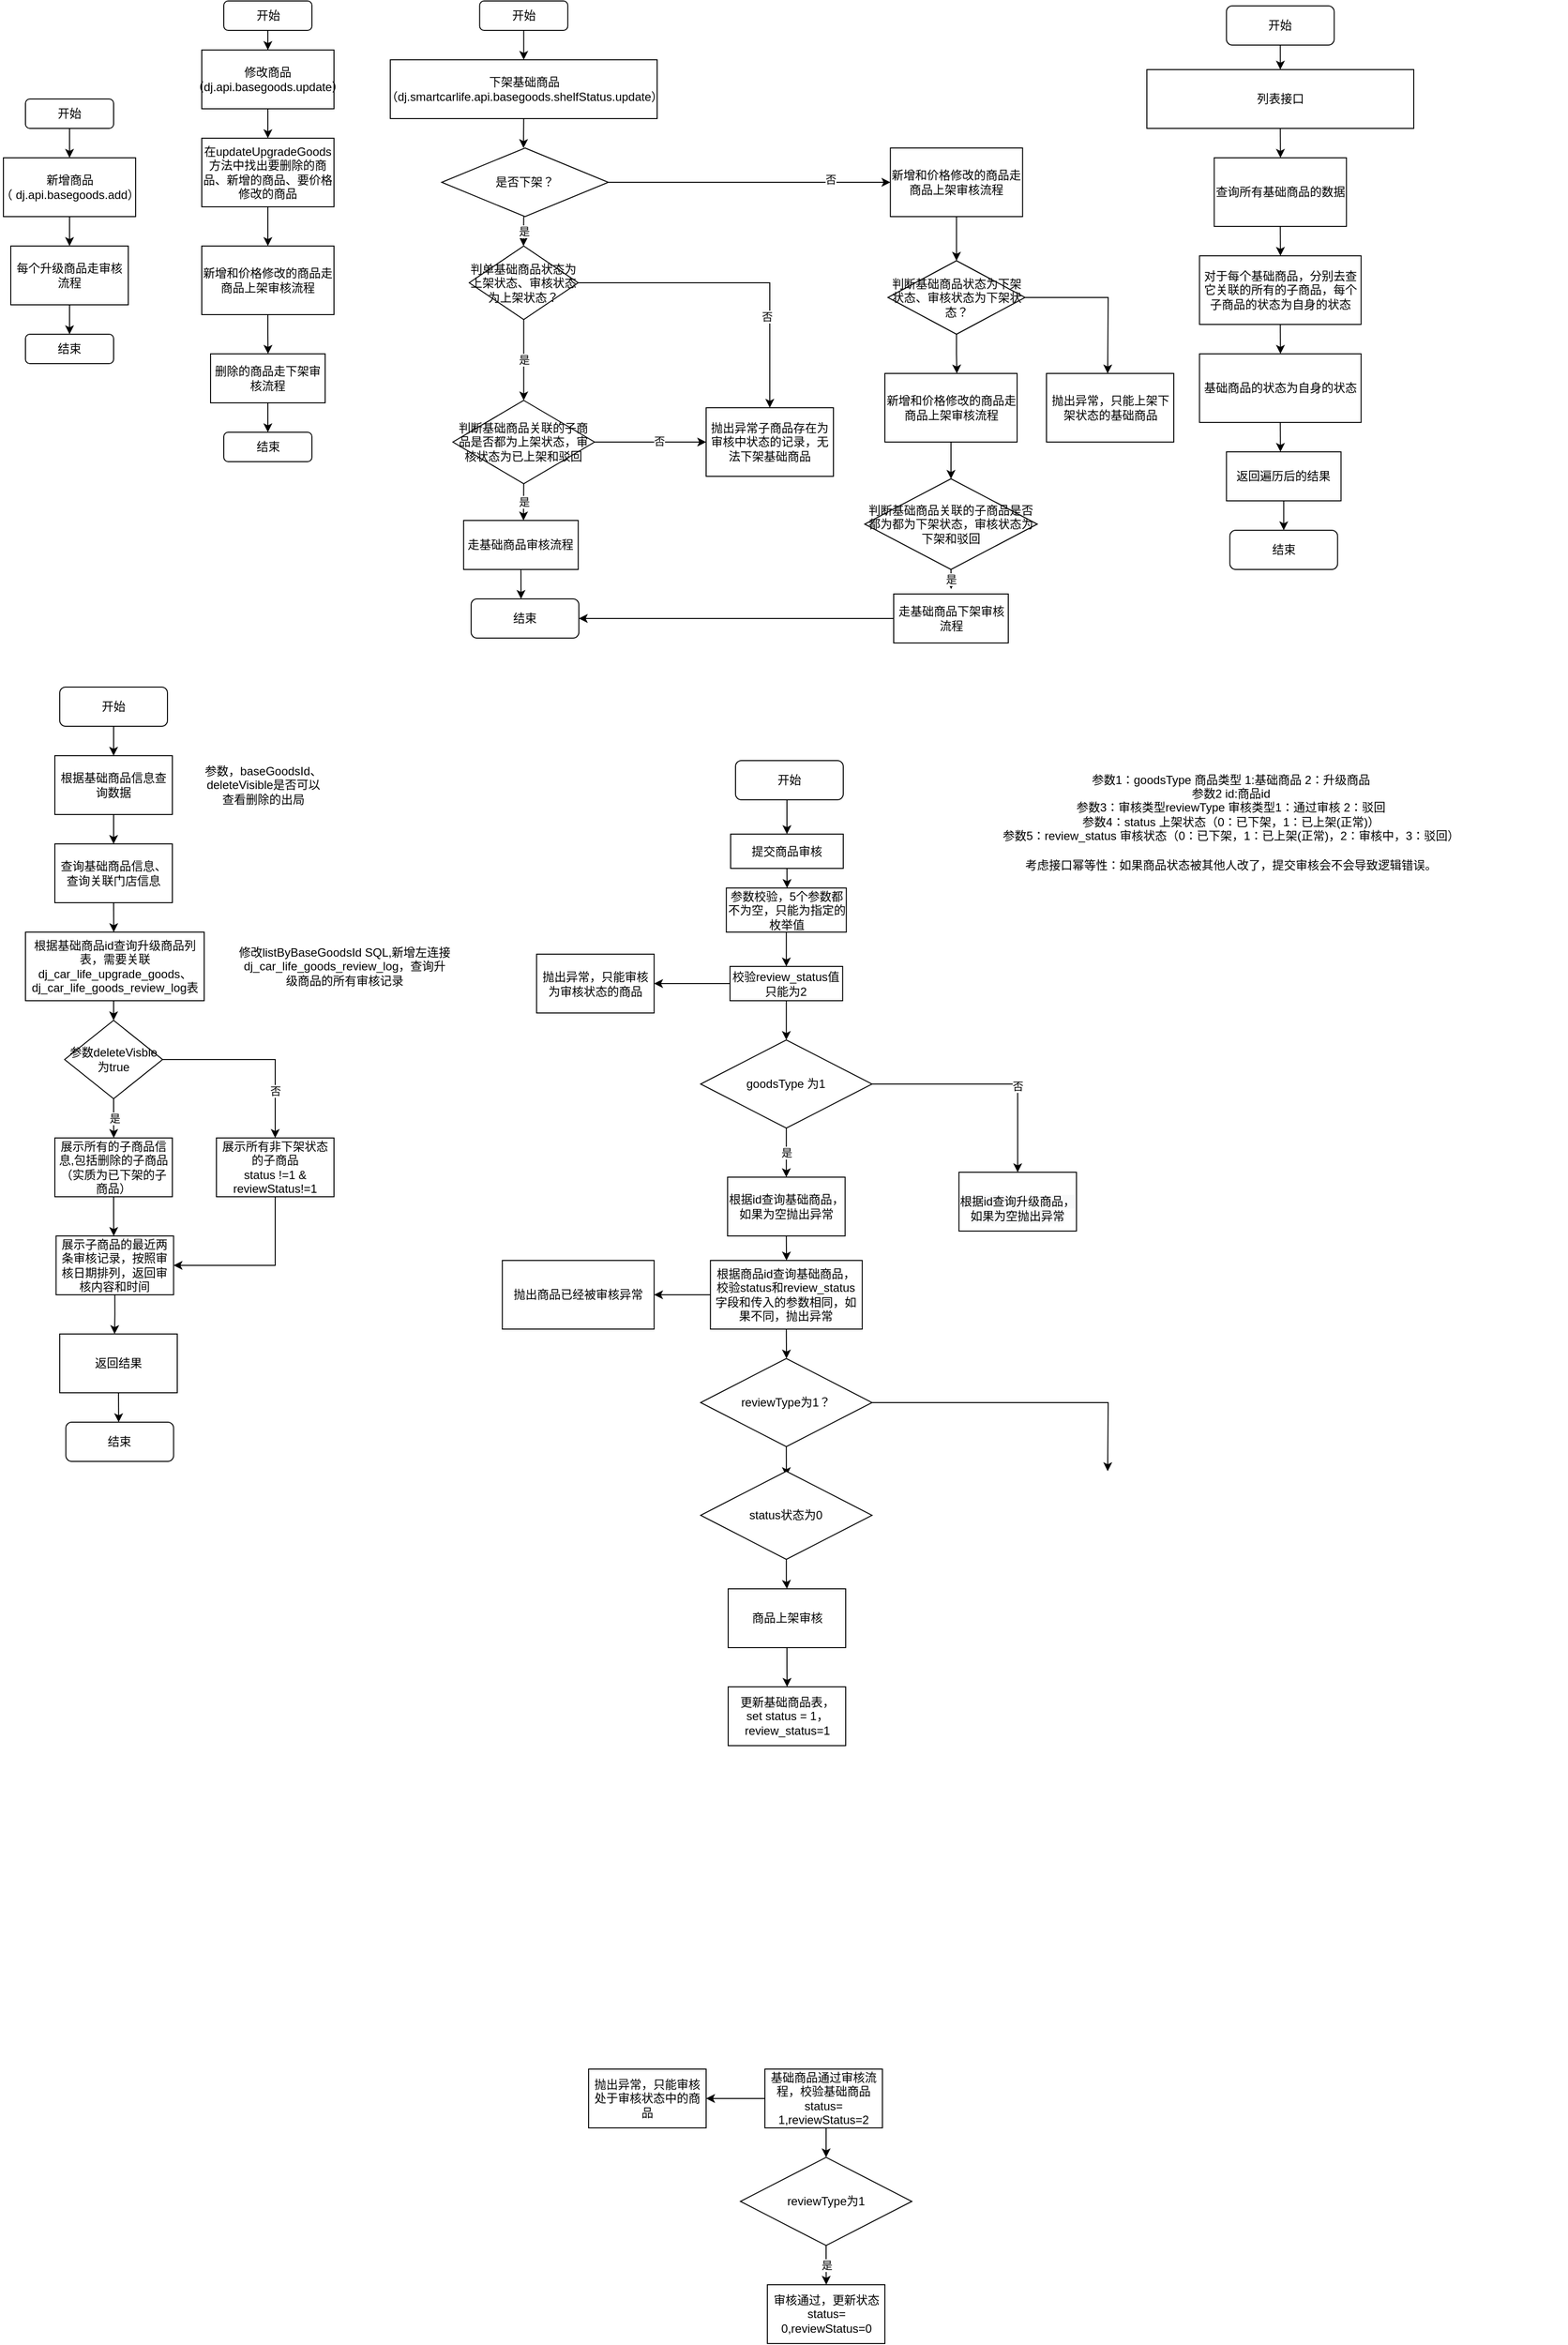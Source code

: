 <mxfile version="18.0.2" type="github">
  <diagram id="C5RBs43oDa-KdzZeNtuy" name="Page-1">
    <mxGraphModel dx="2319" dy="1885" grid="1" gridSize="10" guides="1" tooltips="1" connect="1" arrows="1" fold="1" page="1" pageScale="1" pageWidth="827" pageHeight="1169" math="0" shadow="0">
      <root>
        <mxCell id="WIyWlLk6GJQsqaUBKTNV-0" />
        <mxCell id="WIyWlLk6GJQsqaUBKTNV-1" parent="WIyWlLk6GJQsqaUBKTNV-0" />
        <mxCell id="NZgfm-24MiILoYxENs5a-11" style="edgeStyle=orthogonalEdgeStyle;rounded=0;orthogonalLoop=1;jettySize=auto;html=1;exitX=0.5;exitY=1;exitDx=0;exitDy=0;" edge="1" parent="WIyWlLk6GJQsqaUBKTNV-1" source="NZgfm-24MiILoYxENs5a-8" target="NZgfm-24MiILoYxENs5a-10">
          <mxGeometry relative="1" as="geometry" />
        </mxCell>
        <mxCell id="NZgfm-24MiILoYxENs5a-8" value="每个升级商品走审核流程" style="rounded=0;whiteSpace=wrap;html=1;" vertex="1" parent="WIyWlLk6GJQsqaUBKTNV-1">
          <mxGeometry x="-100" y="210" width="120" height="60" as="geometry" />
        </mxCell>
        <mxCell id="NZgfm-24MiILoYxENs5a-10" value="结束" style="rounded=1;whiteSpace=wrap;html=1;fontSize=12;glass=0;strokeWidth=1;shadow=0;" vertex="1" parent="WIyWlLk6GJQsqaUBKTNV-1">
          <mxGeometry x="-85" y="300" width="90" height="30" as="geometry" />
        </mxCell>
        <mxCell id="NZgfm-24MiILoYxENs5a-13" style="edgeStyle=orthogonalEdgeStyle;rounded=0;orthogonalLoop=1;jettySize=auto;html=1;exitX=0.5;exitY=1;exitDx=0;exitDy=0;entryX=0.5;entryY=0;entryDx=0;entryDy=0;" edge="1" parent="WIyWlLk6GJQsqaUBKTNV-1" target="NZgfm-24MiILoYxENs5a-16">
          <mxGeometry relative="1" as="geometry">
            <mxPoint x="160" y="70" as="sourcePoint" />
          </mxGeometry>
        </mxCell>
        <mxCell id="NZgfm-24MiILoYxENs5a-19" style="edgeStyle=orthogonalEdgeStyle;rounded=0;orthogonalLoop=1;jettySize=auto;html=1;exitX=0.5;exitY=1;exitDx=0;exitDy=0;" edge="1" parent="WIyWlLk6GJQsqaUBKTNV-1" source="NZgfm-24MiILoYxENs5a-16" target="NZgfm-24MiILoYxENs5a-18">
          <mxGeometry relative="1" as="geometry" />
        </mxCell>
        <mxCell id="NZgfm-24MiILoYxENs5a-16" value="在updateUpgradeGoods方法中找出要删除的商品、新增的商品、要价格修改的商品" style="rounded=0;whiteSpace=wrap;html=1;" vertex="1" parent="WIyWlLk6GJQsqaUBKTNV-1">
          <mxGeometry x="95" y="100" width="135" height="70" as="geometry" />
        </mxCell>
        <mxCell id="NZgfm-24MiILoYxENs5a-17" value="结束" style="rounded=1;whiteSpace=wrap;html=1;fontSize=12;glass=0;strokeWidth=1;shadow=0;" vertex="1" parent="WIyWlLk6GJQsqaUBKTNV-1">
          <mxGeometry x="117.5" y="400" width="90" height="30" as="geometry" />
        </mxCell>
        <mxCell id="NZgfm-24MiILoYxENs5a-20" style="edgeStyle=orthogonalEdgeStyle;rounded=0;orthogonalLoop=1;jettySize=auto;html=1;exitX=0.5;exitY=1;exitDx=0;exitDy=0;" edge="1" parent="WIyWlLk6GJQsqaUBKTNV-1" source="NZgfm-24MiILoYxENs5a-18">
          <mxGeometry relative="1" as="geometry">
            <mxPoint x="162.667" y="320" as="targetPoint" />
          </mxGeometry>
        </mxCell>
        <mxCell id="NZgfm-24MiILoYxENs5a-18" value="新增和价格修改的商品走商品上架审核流程" style="rounded=0;whiteSpace=wrap;html=1;" vertex="1" parent="WIyWlLk6GJQsqaUBKTNV-1">
          <mxGeometry x="95" y="210" width="135" height="70" as="geometry" />
        </mxCell>
        <mxCell id="NZgfm-24MiILoYxENs5a-23" style="edgeStyle=orthogonalEdgeStyle;rounded=0;orthogonalLoop=1;jettySize=auto;html=1;exitX=0.5;exitY=1;exitDx=0;exitDy=0;" edge="1" parent="WIyWlLk6GJQsqaUBKTNV-1" source="NZgfm-24MiILoYxENs5a-21" target="NZgfm-24MiILoYxENs5a-17">
          <mxGeometry relative="1" as="geometry" />
        </mxCell>
        <mxCell id="NZgfm-24MiILoYxENs5a-21" value="删除的商品走下架审核流程" style="rounded=0;whiteSpace=wrap;html=1;" vertex="1" parent="WIyWlLk6GJQsqaUBKTNV-1">
          <mxGeometry x="104" y="320" width="117" height="50" as="geometry" />
        </mxCell>
        <mxCell id="NZgfm-24MiILoYxENs5a-28" style="edgeStyle=orthogonalEdgeStyle;rounded=0;orthogonalLoop=1;jettySize=auto;html=1;exitX=0.5;exitY=1;exitDx=0;exitDy=0;entryX=0.5;entryY=0;entryDx=0;entryDy=0;" edge="1" parent="WIyWlLk6GJQsqaUBKTNV-1" source="NZgfm-24MiILoYxENs5a-24" target="NZgfm-24MiILoYxENs5a-8">
          <mxGeometry relative="1" as="geometry" />
        </mxCell>
        <mxCell id="NZgfm-24MiILoYxENs5a-24" value="新增商品（&amp;nbsp;dj.api.basegoods.add）" style="rounded=0;whiteSpace=wrap;html=1;" vertex="1" parent="WIyWlLk6GJQsqaUBKTNV-1">
          <mxGeometry x="-107.5" y="120" width="135" height="60" as="geometry" />
        </mxCell>
        <mxCell id="NZgfm-24MiILoYxENs5a-27" style="edgeStyle=orthogonalEdgeStyle;rounded=0;orthogonalLoop=1;jettySize=auto;html=1;exitX=0.5;exitY=1;exitDx=0;exitDy=0;entryX=0.5;entryY=0;entryDx=0;entryDy=0;" edge="1" parent="WIyWlLk6GJQsqaUBKTNV-1" source="NZgfm-24MiILoYxENs5a-26" target="NZgfm-24MiILoYxENs5a-24">
          <mxGeometry relative="1" as="geometry" />
        </mxCell>
        <mxCell id="NZgfm-24MiILoYxENs5a-26" value="开始" style="rounded=1;whiteSpace=wrap;html=1;fontSize=12;glass=0;strokeWidth=1;shadow=0;" vertex="1" parent="WIyWlLk6GJQsqaUBKTNV-1">
          <mxGeometry x="-85" y="60" width="90" height="30" as="geometry" />
        </mxCell>
        <mxCell id="NZgfm-24MiILoYxENs5a-29" value="修改商品&lt;br&gt;（dj.api.basegoods.update）" style="rounded=0;whiteSpace=wrap;html=1;" vertex="1" parent="WIyWlLk6GJQsqaUBKTNV-1">
          <mxGeometry x="95" y="10" width="135" height="60" as="geometry" />
        </mxCell>
        <mxCell id="NZgfm-24MiILoYxENs5a-31" style="edgeStyle=orthogonalEdgeStyle;rounded=0;orthogonalLoop=1;jettySize=auto;html=1;exitX=0.5;exitY=1;exitDx=0;exitDy=0;" edge="1" parent="WIyWlLk6GJQsqaUBKTNV-1" source="NZgfm-24MiILoYxENs5a-30" target="NZgfm-24MiILoYxENs5a-29">
          <mxGeometry relative="1" as="geometry" />
        </mxCell>
        <mxCell id="NZgfm-24MiILoYxENs5a-30" value="开始" style="rounded=1;whiteSpace=wrap;html=1;fontSize=12;glass=0;strokeWidth=1;shadow=0;" vertex="1" parent="WIyWlLk6GJQsqaUBKTNV-1">
          <mxGeometry x="117.5" y="-40" width="90" height="30" as="geometry" />
        </mxCell>
        <mxCell id="NZgfm-24MiILoYxENs5a-35" style="edgeStyle=orthogonalEdgeStyle;rounded=0;orthogonalLoop=1;jettySize=auto;html=1;exitX=0.5;exitY=1;exitDx=0;exitDy=0;entryX=0.5;entryY=0;entryDx=0;entryDy=0;" edge="1" parent="WIyWlLk6GJQsqaUBKTNV-1" source="NZgfm-24MiILoYxENs5a-32" target="NZgfm-24MiILoYxENs5a-34">
          <mxGeometry relative="1" as="geometry" />
        </mxCell>
        <mxCell id="NZgfm-24MiILoYxENs5a-32" value="开始" style="rounded=1;whiteSpace=wrap;html=1;fontSize=12;glass=0;strokeWidth=1;shadow=0;" vertex="1" parent="WIyWlLk6GJQsqaUBKTNV-1">
          <mxGeometry x="378.75" y="-40" width="90" height="30" as="geometry" />
        </mxCell>
        <mxCell id="NZgfm-24MiILoYxENs5a-36" style="edgeStyle=orthogonalEdgeStyle;rounded=0;orthogonalLoop=1;jettySize=auto;html=1;exitX=0.5;exitY=1;exitDx=0;exitDy=0;" edge="1" parent="WIyWlLk6GJQsqaUBKTNV-1" source="NZgfm-24MiILoYxENs5a-34">
          <mxGeometry relative="1" as="geometry">
            <mxPoint x="423.5" y="110" as="targetPoint" />
          </mxGeometry>
        </mxCell>
        <mxCell id="NZgfm-24MiILoYxENs5a-34" value="下架基础商品&lt;br&gt;（dj.smartcarlife.api.basegoods.shelfStatus.update）" style="rounded=0;whiteSpace=wrap;html=1;" vertex="1" parent="WIyWlLk6GJQsqaUBKTNV-1">
          <mxGeometry x="287.5" y="20" width="272.5" height="60" as="geometry" />
        </mxCell>
        <mxCell id="NZgfm-24MiILoYxENs5a-38" value="是" style="edgeStyle=orthogonalEdgeStyle;rounded=0;orthogonalLoop=1;jettySize=auto;html=1;exitX=0.5;exitY=1;exitDx=0;exitDy=0;" edge="1" parent="WIyWlLk6GJQsqaUBKTNV-1">
          <mxGeometry relative="1" as="geometry">
            <mxPoint x="423.5" y="210" as="targetPoint" />
            <mxPoint x="423.75" y="180" as="sourcePoint" />
          </mxGeometry>
        </mxCell>
        <mxCell id="NZgfm-24MiILoYxENs5a-41" value="是" style="edgeStyle=orthogonalEdgeStyle;rounded=0;orthogonalLoop=1;jettySize=auto;html=1;entryX=0.5;entryY=0;entryDx=0;entryDy=0;" edge="1" parent="WIyWlLk6GJQsqaUBKTNV-1" source="NZgfm-24MiILoYxENs5a-40" target="NZgfm-24MiILoYxENs5a-46">
          <mxGeometry relative="1" as="geometry">
            <mxPoint x="423.755" y="330" as="targetPoint" />
          </mxGeometry>
        </mxCell>
        <mxCell id="NZgfm-24MiILoYxENs5a-53" style="edgeStyle=orthogonalEdgeStyle;rounded=0;orthogonalLoop=1;jettySize=auto;html=1;exitX=1;exitY=0.5;exitDx=0;exitDy=0;entryX=0.5;entryY=0;entryDx=0;entryDy=0;" edge="1" parent="WIyWlLk6GJQsqaUBKTNV-1" source="NZgfm-24MiILoYxENs5a-40" target="NZgfm-24MiILoYxENs5a-43">
          <mxGeometry relative="1" as="geometry" />
        </mxCell>
        <mxCell id="NZgfm-24MiILoYxENs5a-54" value="否" style="edgeLabel;html=1;align=center;verticalAlign=middle;resizable=0;points=[];" vertex="1" connectable="0" parent="NZgfm-24MiILoYxENs5a-53">
          <mxGeometry x="0.419" y="-3" relative="1" as="geometry">
            <mxPoint as="offset" />
          </mxGeometry>
        </mxCell>
        <mxCell id="NZgfm-24MiILoYxENs5a-40" value="判单基础商品状态为上架状态、审核状态为上架状态？" style="rhombus;whiteSpace=wrap;html=1;" vertex="1" parent="WIyWlLk6GJQsqaUBKTNV-1">
          <mxGeometry x="368.13" y="210" width="111.25" height="75" as="geometry" />
        </mxCell>
        <mxCell id="NZgfm-24MiILoYxENs5a-43" value="抛出异常子商品存在为审核中状态的记录，无法下架基础商品" style="rounded=0;whiteSpace=wrap;html=1;" vertex="1" parent="WIyWlLk6GJQsqaUBKTNV-1">
          <mxGeometry x="610" y="375" width="130" height="70" as="geometry" />
        </mxCell>
        <mxCell id="NZgfm-24MiILoYxENs5a-56" value="是" style="edgeStyle=orthogonalEdgeStyle;rounded=0;orthogonalLoop=1;jettySize=auto;html=1;exitX=0.5;exitY=1;exitDx=0;exitDy=0;" edge="1" parent="WIyWlLk6GJQsqaUBKTNV-1" source="NZgfm-24MiILoYxENs5a-46">
          <mxGeometry relative="1" as="geometry">
            <mxPoint x="423.5" y="490" as="targetPoint" />
          </mxGeometry>
        </mxCell>
        <mxCell id="NZgfm-24MiILoYxENs5a-160" style="edgeStyle=orthogonalEdgeStyle;rounded=0;orthogonalLoop=1;jettySize=auto;html=1;exitX=1;exitY=0.5;exitDx=0;exitDy=0;entryX=0;entryY=0.5;entryDx=0;entryDy=0;" edge="1" parent="WIyWlLk6GJQsqaUBKTNV-1" source="NZgfm-24MiILoYxENs5a-46" target="NZgfm-24MiILoYxENs5a-43">
          <mxGeometry relative="1" as="geometry" />
        </mxCell>
        <mxCell id="NZgfm-24MiILoYxENs5a-161" value="否" style="edgeLabel;html=1;align=center;verticalAlign=middle;resizable=0;points=[];" vertex="1" connectable="0" parent="NZgfm-24MiILoYxENs5a-160">
          <mxGeometry x="0.154" y="1" relative="1" as="geometry">
            <mxPoint as="offset" />
          </mxGeometry>
        </mxCell>
        <mxCell id="NZgfm-24MiILoYxENs5a-46" value="判断基础商品关联的子商品是否都为上架状态，审核状态为已上架和驳回" style="rhombus;whiteSpace=wrap;html=1;" vertex="1" parent="WIyWlLk6GJQsqaUBKTNV-1">
          <mxGeometry x="351.41" y="367.5" width="144.69" height="85" as="geometry" />
        </mxCell>
        <mxCell id="NZgfm-24MiILoYxENs5a-62" style="edgeStyle=orthogonalEdgeStyle;rounded=0;orthogonalLoop=1;jettySize=auto;html=1;exitX=0.5;exitY=1;exitDx=0;exitDy=0;" edge="1" parent="WIyWlLk6GJQsqaUBKTNV-1" source="NZgfm-24MiILoYxENs5a-60" target="NZgfm-24MiILoYxENs5a-61">
          <mxGeometry relative="1" as="geometry" />
        </mxCell>
        <mxCell id="NZgfm-24MiILoYxENs5a-60" value="开始" style="rounded=1;whiteSpace=wrap;html=1;" vertex="1" parent="WIyWlLk6GJQsqaUBKTNV-1">
          <mxGeometry x="1141.25" y="-35" width="110" height="40" as="geometry" />
        </mxCell>
        <mxCell id="NZgfm-24MiILoYxENs5a-63" style="edgeStyle=orthogonalEdgeStyle;rounded=0;orthogonalLoop=1;jettySize=auto;html=1;exitX=0.5;exitY=1;exitDx=0;exitDy=0;" edge="1" parent="WIyWlLk6GJQsqaUBKTNV-1" source="NZgfm-24MiILoYxENs5a-61">
          <mxGeometry relative="1" as="geometry">
            <mxPoint x="1196.417" y="120" as="targetPoint" />
          </mxGeometry>
        </mxCell>
        <mxCell id="NZgfm-24MiILoYxENs5a-61" value="列表接口" style="rounded=0;whiteSpace=wrap;html=1;" vertex="1" parent="WIyWlLk6GJQsqaUBKTNV-1">
          <mxGeometry x="1060" y="30" width="272.5" height="60" as="geometry" />
        </mxCell>
        <mxCell id="NZgfm-24MiILoYxENs5a-65" style="edgeStyle=orthogonalEdgeStyle;rounded=0;orthogonalLoop=1;jettySize=auto;html=1;exitX=0.5;exitY=1;exitDx=0;exitDy=0;" edge="1" parent="WIyWlLk6GJQsqaUBKTNV-1" source="NZgfm-24MiILoYxENs5a-64">
          <mxGeometry relative="1" as="geometry">
            <mxPoint x="1196.417" y="220" as="targetPoint" />
          </mxGeometry>
        </mxCell>
        <mxCell id="NZgfm-24MiILoYxENs5a-64" value="查询所有基础商品的数据" style="rounded=0;whiteSpace=wrap;html=1;" vertex="1" parent="WIyWlLk6GJQsqaUBKTNV-1">
          <mxGeometry x="1128.75" y="120" width="135" height="70" as="geometry" />
        </mxCell>
        <mxCell id="NZgfm-24MiILoYxENs5a-67" style="edgeStyle=orthogonalEdgeStyle;rounded=0;orthogonalLoop=1;jettySize=auto;html=1;exitX=0.5;exitY=1;exitDx=0;exitDy=0;" edge="1" parent="WIyWlLk6GJQsqaUBKTNV-1" source="NZgfm-24MiILoYxENs5a-66">
          <mxGeometry relative="1" as="geometry">
            <mxPoint x="1196.417" y="320" as="targetPoint" />
          </mxGeometry>
        </mxCell>
        <mxCell id="NZgfm-24MiILoYxENs5a-66" value="对于每个基础商品，分别去查它关联的所有的子商品，每个子商品的状态为自身的状态" style="rounded=0;whiteSpace=wrap;html=1;" vertex="1" parent="WIyWlLk6GJQsqaUBKTNV-1">
          <mxGeometry x="1113.75" y="220" width="165" height="70" as="geometry" />
        </mxCell>
        <mxCell id="NZgfm-24MiILoYxENs5a-69" style="edgeStyle=orthogonalEdgeStyle;rounded=0;orthogonalLoop=1;jettySize=auto;html=1;exitX=0.5;exitY=1;exitDx=0;exitDy=0;" edge="1" parent="WIyWlLk6GJQsqaUBKTNV-1" source="NZgfm-24MiILoYxENs5a-68">
          <mxGeometry relative="1" as="geometry">
            <mxPoint x="1196.417" y="420" as="targetPoint" />
          </mxGeometry>
        </mxCell>
        <mxCell id="NZgfm-24MiILoYxENs5a-68" value="基础商品的状态为自身的状态" style="rounded=0;whiteSpace=wrap;html=1;" vertex="1" parent="WIyWlLk6GJQsqaUBKTNV-1">
          <mxGeometry x="1113.75" y="320" width="165" height="70" as="geometry" />
        </mxCell>
        <mxCell id="NZgfm-24MiILoYxENs5a-71" style="edgeStyle=orthogonalEdgeStyle;rounded=0;orthogonalLoop=1;jettySize=auto;html=1;exitX=0.5;exitY=1;exitDx=0;exitDy=0;" edge="1" parent="WIyWlLk6GJQsqaUBKTNV-1" source="NZgfm-24MiILoYxENs5a-70">
          <mxGeometry relative="1" as="geometry">
            <mxPoint x="1199.75" y="500" as="targetPoint" />
          </mxGeometry>
        </mxCell>
        <mxCell id="NZgfm-24MiILoYxENs5a-70" value="返回遍历后的结果" style="rounded=0;whiteSpace=wrap;html=1;" vertex="1" parent="WIyWlLk6GJQsqaUBKTNV-1">
          <mxGeometry x="1141.25" y="420" width="117" height="50" as="geometry" />
        </mxCell>
        <mxCell id="NZgfm-24MiILoYxENs5a-72" value="结束" style="rounded=1;whiteSpace=wrap;html=1;" vertex="1" parent="WIyWlLk6GJQsqaUBKTNV-1">
          <mxGeometry x="1144.75" y="500" width="110" height="40" as="geometry" />
        </mxCell>
        <mxCell id="NZgfm-24MiILoYxENs5a-81" style="edgeStyle=orthogonalEdgeStyle;rounded=0;orthogonalLoop=1;jettySize=auto;html=1;exitX=0.5;exitY=1;exitDx=0;exitDy=0;entryX=0.5;entryY=0;entryDx=0;entryDy=0;" edge="1" parent="WIyWlLk6GJQsqaUBKTNV-1" source="NZgfm-24MiILoYxENs5a-74" target="NZgfm-24MiILoYxENs5a-76">
          <mxGeometry relative="1" as="geometry" />
        </mxCell>
        <mxCell id="NZgfm-24MiILoYxENs5a-74" value="开始" style="rounded=1;whiteSpace=wrap;html=1;" vertex="1" parent="WIyWlLk6GJQsqaUBKTNV-1">
          <mxGeometry x="-50" y="660" width="110" height="40" as="geometry" />
        </mxCell>
        <mxCell id="NZgfm-24MiILoYxENs5a-78" style="edgeStyle=orthogonalEdgeStyle;rounded=0;orthogonalLoop=1;jettySize=auto;html=1;exitX=0.5;exitY=1;exitDx=0;exitDy=0;" edge="1" parent="WIyWlLk6GJQsqaUBKTNV-1" source="NZgfm-24MiILoYxENs5a-76">
          <mxGeometry relative="1" as="geometry">
            <mxPoint x="5" y="820" as="targetPoint" />
          </mxGeometry>
        </mxCell>
        <mxCell id="NZgfm-24MiILoYxENs5a-76" value="根据基础商品信息查询数据" style="rounded=0;whiteSpace=wrap;html=1;" vertex="1" parent="WIyWlLk6GJQsqaUBKTNV-1">
          <mxGeometry x="-55" y="730" width="120" height="60" as="geometry" />
        </mxCell>
        <mxCell id="NZgfm-24MiILoYxENs5a-77" value="参数，baseGoodsId、deleteVisible是否可以查看删除的出局" style="text;html=1;strokeColor=none;fillColor=none;align=center;verticalAlign=middle;whiteSpace=wrap;rounded=0;" vertex="1" parent="WIyWlLk6GJQsqaUBKTNV-1">
          <mxGeometry x="95" y="735" width="126" height="50" as="geometry" />
        </mxCell>
        <mxCell id="NZgfm-24MiILoYxENs5a-83" style="edgeStyle=orthogonalEdgeStyle;rounded=0;orthogonalLoop=1;jettySize=auto;html=1;exitX=0.5;exitY=1;exitDx=0;exitDy=0;" edge="1" parent="WIyWlLk6GJQsqaUBKTNV-1" source="NZgfm-24MiILoYxENs5a-82">
          <mxGeometry relative="1" as="geometry">
            <mxPoint x="5.167" y="910" as="targetPoint" />
          </mxGeometry>
        </mxCell>
        <mxCell id="NZgfm-24MiILoYxENs5a-82" value="查询基础商品信息、查询关联门店信息" style="rounded=0;whiteSpace=wrap;html=1;" vertex="1" parent="WIyWlLk6GJQsqaUBKTNV-1">
          <mxGeometry x="-55" y="820" width="120" height="60" as="geometry" />
        </mxCell>
        <mxCell id="NZgfm-24MiILoYxENs5a-86" style="edgeStyle=orthogonalEdgeStyle;rounded=0;orthogonalLoop=1;jettySize=auto;html=1;exitX=0.5;exitY=1;exitDx=0;exitDy=0;entryX=0.5;entryY=0;entryDx=0;entryDy=0;" edge="1" parent="WIyWlLk6GJQsqaUBKTNV-1" source="NZgfm-24MiILoYxENs5a-84" target="NZgfm-24MiILoYxENs5a-85">
          <mxGeometry relative="1" as="geometry" />
        </mxCell>
        <mxCell id="NZgfm-24MiILoYxENs5a-84" value="根据基础商品id查询升级商品列表，需要关联dj_car_life_upgrade_goods、dj_car_life_goods_review_log表" style="rounded=0;whiteSpace=wrap;html=1;" vertex="1" parent="WIyWlLk6GJQsqaUBKTNV-1">
          <mxGeometry x="-85" y="910" width="182.5" height="70" as="geometry" />
        </mxCell>
        <mxCell id="NZgfm-24MiILoYxENs5a-87" value="是" style="edgeStyle=orthogonalEdgeStyle;rounded=0;orthogonalLoop=1;jettySize=auto;html=1;exitX=0.5;exitY=1;exitDx=0;exitDy=0;" edge="1" parent="WIyWlLk6GJQsqaUBKTNV-1" source="NZgfm-24MiILoYxENs5a-85">
          <mxGeometry relative="1" as="geometry">
            <mxPoint x="5.167" y="1120" as="targetPoint" />
          </mxGeometry>
        </mxCell>
        <mxCell id="NZgfm-24MiILoYxENs5a-90" style="edgeStyle=orthogonalEdgeStyle;rounded=0;orthogonalLoop=1;jettySize=auto;html=1;exitX=1;exitY=0.5;exitDx=0;exitDy=0;entryX=0.5;entryY=0;entryDx=0;entryDy=0;" edge="1" parent="WIyWlLk6GJQsqaUBKTNV-1" source="NZgfm-24MiILoYxENs5a-85" target="NZgfm-24MiILoYxENs5a-89">
          <mxGeometry relative="1" as="geometry" />
        </mxCell>
        <mxCell id="NZgfm-24MiILoYxENs5a-92" value="否" style="edgeLabel;html=1;align=center;verticalAlign=middle;resizable=0;points=[];" vertex="1" connectable="0" parent="NZgfm-24MiILoYxENs5a-90">
          <mxGeometry x="0.504" relative="1" as="geometry">
            <mxPoint as="offset" />
          </mxGeometry>
        </mxCell>
        <mxCell id="NZgfm-24MiILoYxENs5a-85" value="参数deleteVisble为true" style="rhombus;whiteSpace=wrap;html=1;" vertex="1" parent="WIyWlLk6GJQsqaUBKTNV-1">
          <mxGeometry x="-45" y="1000" width="100" height="80" as="geometry" />
        </mxCell>
        <mxCell id="NZgfm-24MiILoYxENs5a-94" style="edgeStyle=orthogonalEdgeStyle;rounded=0;orthogonalLoop=1;jettySize=auto;html=1;exitX=0.5;exitY=1;exitDx=0;exitDy=0;" edge="1" parent="WIyWlLk6GJQsqaUBKTNV-1" source="NZgfm-24MiILoYxENs5a-88">
          <mxGeometry relative="1" as="geometry">
            <mxPoint x="5.167" y="1220" as="targetPoint" />
          </mxGeometry>
        </mxCell>
        <mxCell id="NZgfm-24MiILoYxENs5a-88" value="展示所有的子商品信息,包括删除的子商品（实质为已下架的子商品）" style="rounded=0;whiteSpace=wrap;html=1;" vertex="1" parent="WIyWlLk6GJQsqaUBKTNV-1">
          <mxGeometry x="-55" y="1120" width="120" height="60" as="geometry" />
        </mxCell>
        <mxCell id="NZgfm-24MiILoYxENs5a-98" style="edgeStyle=orthogonalEdgeStyle;rounded=0;orthogonalLoop=1;jettySize=auto;html=1;exitX=0.5;exitY=1;exitDx=0;exitDy=0;entryX=1;entryY=0.5;entryDx=0;entryDy=0;" edge="1" parent="WIyWlLk6GJQsqaUBKTNV-1" source="NZgfm-24MiILoYxENs5a-89" target="NZgfm-24MiILoYxENs5a-95">
          <mxGeometry relative="1" as="geometry" />
        </mxCell>
        <mxCell id="NZgfm-24MiILoYxENs5a-89" value="展示所有非下架状态的子商品&lt;br&gt;status !=1 &amp;amp; reviewStatus!=1" style="rounded=0;whiteSpace=wrap;html=1;" vertex="1" parent="WIyWlLk6GJQsqaUBKTNV-1">
          <mxGeometry x="110" y="1120" width="120" height="60" as="geometry" />
        </mxCell>
        <mxCell id="NZgfm-24MiILoYxENs5a-91" value="修改listByBaseGoodsId SQL,新增左连接dj_car_life_goods_review_log，查询升级商品的所有审核记录" style="text;html=1;strokeColor=none;fillColor=none;align=center;verticalAlign=middle;whiteSpace=wrap;rounded=0;" vertex="1" parent="WIyWlLk6GJQsqaUBKTNV-1">
          <mxGeometry x="131.41" y="910" width="220" height="70" as="geometry" />
        </mxCell>
        <mxCell id="NZgfm-24MiILoYxENs5a-99" style="edgeStyle=orthogonalEdgeStyle;rounded=0;orthogonalLoop=1;jettySize=auto;html=1;exitX=0.5;exitY=1;exitDx=0;exitDy=0;" edge="1" parent="WIyWlLk6GJQsqaUBKTNV-1" source="NZgfm-24MiILoYxENs5a-95">
          <mxGeometry relative="1" as="geometry">
            <mxPoint x="6" y="1320" as="targetPoint" />
          </mxGeometry>
        </mxCell>
        <mxCell id="NZgfm-24MiILoYxENs5a-95" value="展示子商品的最近两条审核记录，按照审核日期排列，返回审核内容和时间" style="rounded=0;whiteSpace=wrap;html=1;" vertex="1" parent="WIyWlLk6GJQsqaUBKTNV-1">
          <mxGeometry x="-53.75" y="1220" width="120" height="60" as="geometry" />
        </mxCell>
        <mxCell id="NZgfm-24MiILoYxENs5a-102" style="edgeStyle=orthogonalEdgeStyle;rounded=0;orthogonalLoop=1;jettySize=auto;html=1;exitX=0.5;exitY=1;exitDx=0;exitDy=0;" edge="1" parent="WIyWlLk6GJQsqaUBKTNV-1" source="NZgfm-24MiILoYxENs5a-101">
          <mxGeometry relative="1" as="geometry">
            <mxPoint x="10.167" y="1410" as="targetPoint" />
          </mxGeometry>
        </mxCell>
        <mxCell id="NZgfm-24MiILoYxENs5a-101" value="返回结果" style="rounded=0;whiteSpace=wrap;html=1;" vertex="1" parent="WIyWlLk6GJQsqaUBKTNV-1">
          <mxGeometry x="-50" y="1320" width="120" height="60" as="geometry" />
        </mxCell>
        <mxCell id="NZgfm-24MiILoYxENs5a-103" value="结束" style="rounded=1;whiteSpace=wrap;html=1;" vertex="1" parent="WIyWlLk6GJQsqaUBKTNV-1">
          <mxGeometry x="-43.75" y="1410" width="110" height="40" as="geometry" />
        </mxCell>
        <mxCell id="NZgfm-24MiILoYxENs5a-106" style="edgeStyle=orthogonalEdgeStyle;rounded=0;orthogonalLoop=1;jettySize=auto;html=1;exitX=0.5;exitY=1;exitDx=0;exitDy=0;entryX=0.5;entryY=0;entryDx=0;entryDy=0;" edge="1" parent="WIyWlLk6GJQsqaUBKTNV-1" source="NZgfm-24MiILoYxENs5a-104" target="NZgfm-24MiILoYxENs5a-105">
          <mxGeometry relative="1" as="geometry" />
        </mxCell>
        <mxCell id="NZgfm-24MiILoYxENs5a-104" value="开始" style="rounded=1;whiteSpace=wrap;html=1;" vertex="1" parent="WIyWlLk6GJQsqaUBKTNV-1">
          <mxGeometry x="640" y="735" width="110" height="40" as="geometry" />
        </mxCell>
        <mxCell id="NZgfm-24MiILoYxENs5a-108" style="edgeStyle=orthogonalEdgeStyle;rounded=0;orthogonalLoop=1;jettySize=auto;html=1;exitX=0.5;exitY=1;exitDx=0;exitDy=0;" edge="1" parent="WIyWlLk6GJQsqaUBKTNV-1" source="NZgfm-24MiILoYxENs5a-105">
          <mxGeometry relative="1" as="geometry">
            <mxPoint x="692.667" y="865" as="targetPoint" />
          </mxGeometry>
        </mxCell>
        <mxCell id="NZgfm-24MiILoYxENs5a-105" value="提交商品审核" style="rounded=0;whiteSpace=wrap;html=1;" vertex="1" parent="WIyWlLk6GJQsqaUBKTNV-1">
          <mxGeometry x="635" y="810" width="115" height="35" as="geometry" />
        </mxCell>
        <mxCell id="NZgfm-24MiILoYxENs5a-107" value="参数1：goodsType 商品类型 1:基础商品 2：升级商品&lt;br&gt;参数2 id:商品id&lt;br&gt;参数3：审核类型reviewType 审核类型1：通过审核 2：驳回&lt;br&gt;参数4：status&amp;nbsp;上架状态（0：已下架，1：已上架(正常)）&lt;br&gt;参数5：review_status 审核状态（0：已下架，1：已上架(正常)，2：审核中，3：驳回）&lt;br&gt;&amp;nbsp;&lt;br&gt;考虑接口幂等性：如果商品状态被其他人改了，提交审核会不会导致逻辑错误。&lt;span style=&quot;font-family: 宋体, monospace; font-size: 9.8pt; color: rgb(106, 135, 89);&quot;&gt;&lt;br&gt;&amp;nbsp;&lt;br&gt;&lt;/span&gt;" style="text;html=1;strokeColor=none;fillColor=none;align=center;verticalAlign=middle;whiteSpace=wrap;rounded=0;" vertex="1" parent="WIyWlLk6GJQsqaUBKTNV-1">
          <mxGeometry x="801.5" y="750" width="687.5" height="112.5" as="geometry" />
        </mxCell>
        <mxCell id="NZgfm-24MiILoYxENs5a-178" style="edgeStyle=orthogonalEdgeStyle;rounded=0;orthogonalLoop=1;jettySize=auto;html=1;exitX=0.5;exitY=1;exitDx=0;exitDy=0;entryX=0.5;entryY=0;entryDx=0;entryDy=0;" edge="1" parent="WIyWlLk6GJQsqaUBKTNV-1" source="NZgfm-24MiILoYxENs5a-111" target="NZgfm-24MiILoYxENs5a-177">
          <mxGeometry relative="1" as="geometry" />
        </mxCell>
        <mxCell id="NZgfm-24MiILoYxENs5a-111" value="参数校验，5个参数都不为空，只能为指定的枚举值" style="rounded=0;whiteSpace=wrap;html=1;" vertex="1" parent="WIyWlLk6GJQsqaUBKTNV-1">
          <mxGeometry x="630.63" y="865" width="122.5" height="45" as="geometry" />
        </mxCell>
        <mxCell id="NZgfm-24MiILoYxENs5a-117" style="edgeStyle=orthogonalEdgeStyle;rounded=0;orthogonalLoop=1;jettySize=auto;html=1;exitX=0.5;exitY=0;exitDx=0;exitDy=0;" edge="1" parent="WIyWlLk6GJQsqaUBKTNV-1" source="NZgfm-24MiILoYxENs5a-113" target="NZgfm-24MiILoYxENs5a-116">
          <mxGeometry relative="1" as="geometry" />
        </mxCell>
        <mxCell id="NZgfm-24MiILoYxENs5a-126" value="否" style="edgeLabel;html=1;align=center;verticalAlign=middle;resizable=0;points=[];" vertex="1" connectable="0" parent="NZgfm-24MiILoYxENs5a-117">
          <mxGeometry x="0.242" y="-2" relative="1" as="geometry">
            <mxPoint as="offset" />
          </mxGeometry>
        </mxCell>
        <mxCell id="NZgfm-24MiILoYxENs5a-142" value="是" style="edgeStyle=orthogonalEdgeStyle;rounded=0;orthogonalLoop=1;jettySize=auto;html=1;exitX=1;exitY=0.5;exitDx=0;exitDy=0;entryX=0.5;entryY=0;entryDx=0;entryDy=0;" edge="1" parent="WIyWlLk6GJQsqaUBKTNV-1" source="NZgfm-24MiILoYxENs5a-113" target="NZgfm-24MiILoYxENs5a-115">
          <mxGeometry relative="1" as="geometry" />
        </mxCell>
        <mxCell id="NZgfm-24MiILoYxENs5a-113" value="goodsType 为1" style="rhombus;whiteSpace=wrap;html=1;direction=south;" vertex="1" parent="WIyWlLk6GJQsqaUBKTNV-1">
          <mxGeometry x="604.38" y="1020" width="175" height="90" as="geometry" />
        </mxCell>
        <mxCell id="NZgfm-24MiILoYxENs5a-165" style="edgeStyle=orthogonalEdgeStyle;rounded=0;orthogonalLoop=1;jettySize=auto;html=1;exitX=0.5;exitY=1;exitDx=0;exitDy=0;" edge="1" parent="WIyWlLk6GJQsqaUBKTNV-1" source="NZgfm-24MiILoYxENs5a-115">
          <mxGeometry relative="1" as="geometry">
            <mxPoint x="692.047" y="1245" as="targetPoint" />
          </mxGeometry>
        </mxCell>
        <mxCell id="NZgfm-24MiILoYxENs5a-115" value="根据id查询基础商品，如果为空抛出异常" style="rounded=0;whiteSpace=wrap;html=1;" vertex="1" parent="WIyWlLk6GJQsqaUBKTNV-1">
          <mxGeometry x="631.88" y="1160" width="120" height="60" as="geometry" />
        </mxCell>
        <mxCell id="NZgfm-24MiILoYxENs5a-116" value="&lt;br&gt;&lt;span style=&quot;color: rgb(0, 0, 0); font-family: Helvetica; font-size: 12px; font-style: normal; font-variant-ligatures: normal; font-variant-caps: normal; font-weight: 400; letter-spacing: normal; orphans: 2; text-align: center; text-indent: 0px; text-transform: none; widows: 2; word-spacing: 0px; -webkit-text-stroke-width: 0px; background-color: rgb(248, 249, 250); text-decoration-thickness: initial; text-decoration-style: initial; text-decoration-color: initial; float: none; display: inline !important;&quot;&gt;根据id查询升级商品，如果为空抛出异常&lt;/span&gt;&lt;br&gt;" style="rounded=0;whiteSpace=wrap;html=1;" vertex="1" parent="WIyWlLk6GJQsqaUBKTNV-1">
          <mxGeometry x="868.13" y="1155" width="120" height="60" as="geometry" />
        </mxCell>
        <mxCell id="NZgfm-24MiILoYxENs5a-119" style="edgeStyle=orthogonalEdgeStyle;rounded=0;orthogonalLoop=1;jettySize=auto;html=1;exitX=0.5;exitY=1;exitDx=0;exitDy=0;" edge="1" parent="WIyWlLk6GJQsqaUBKTNV-1" source="NZgfm-24MiILoYxENs5a-118">
          <mxGeometry relative="1" as="geometry">
            <mxPoint x="421" y="570" as="targetPoint" />
          </mxGeometry>
        </mxCell>
        <mxCell id="NZgfm-24MiILoYxENs5a-118" value="走基础商品审核流程" style="rounded=0;whiteSpace=wrap;html=1;" vertex="1" parent="WIyWlLk6GJQsqaUBKTNV-1">
          <mxGeometry x="362.38" y="490" width="117" height="50" as="geometry" />
        </mxCell>
        <mxCell id="NZgfm-24MiILoYxENs5a-120" value="结束" style="rounded=1;whiteSpace=wrap;html=1;" vertex="1" parent="WIyWlLk6GJQsqaUBKTNV-1">
          <mxGeometry x="370.06" y="570" width="110" height="40" as="geometry" />
        </mxCell>
        <mxCell id="NZgfm-24MiILoYxENs5a-139" style="edgeStyle=orthogonalEdgeStyle;rounded=0;orthogonalLoop=1;jettySize=auto;html=1;exitX=0.5;exitY=1;exitDx=0;exitDy=0;entryX=0;entryY=0.5;entryDx=0;entryDy=0;" edge="1" parent="WIyWlLk6GJQsqaUBKTNV-1" source="NZgfm-24MiILoYxENs5a-130" target="NZgfm-24MiILoYxENs5a-136">
          <mxGeometry relative="1" as="geometry" />
        </mxCell>
        <mxCell id="NZgfm-24MiILoYxENs5a-141" style="edgeStyle=orthogonalEdgeStyle;rounded=0;orthogonalLoop=1;jettySize=auto;html=1;exitX=0;exitY=0.5;exitDx=0;exitDy=0;" edge="1" parent="WIyWlLk6GJQsqaUBKTNV-1" source="NZgfm-24MiILoYxENs5a-130" target="NZgfm-24MiILoYxENs5a-140">
          <mxGeometry relative="1" as="geometry" />
        </mxCell>
        <mxCell id="NZgfm-24MiILoYxENs5a-130" value="基础商品通过审核流程，校验基础商品status= 1,reviewStatus=2" style="rounded=0;whiteSpace=wrap;html=1;" vertex="1" parent="WIyWlLk6GJQsqaUBKTNV-1">
          <mxGeometry x="670" y="2070" width="120" height="60" as="geometry" />
        </mxCell>
        <mxCell id="NZgfm-24MiILoYxENs5a-143" value="是" style="edgeStyle=orthogonalEdgeStyle;rounded=0;orthogonalLoop=1;jettySize=auto;html=1;exitX=1;exitY=0.5;exitDx=0;exitDy=0;" edge="1" parent="WIyWlLk6GJQsqaUBKTNV-1" source="NZgfm-24MiILoYxENs5a-136">
          <mxGeometry relative="1" as="geometry">
            <mxPoint x="732.667" y="2290" as="targetPoint" />
          </mxGeometry>
        </mxCell>
        <mxCell id="NZgfm-24MiILoYxENs5a-136" value="reviewType为1" style="rhombus;whiteSpace=wrap;html=1;direction=south;" vertex="1" parent="WIyWlLk6GJQsqaUBKTNV-1">
          <mxGeometry x="645" y="2160" width="175" height="90" as="geometry" />
        </mxCell>
        <mxCell id="NZgfm-24MiILoYxENs5a-140" value="抛出异常，只能审核处于审核状态中的商品" style="rounded=0;whiteSpace=wrap;html=1;" vertex="1" parent="WIyWlLk6GJQsqaUBKTNV-1">
          <mxGeometry x="490" y="2070" width="120" height="60" as="geometry" />
        </mxCell>
        <mxCell id="NZgfm-24MiILoYxENs5a-144" value="审核通过，更新状态status= 0,reviewStatus=0" style="rounded=0;whiteSpace=wrap;html=1;" vertex="1" parent="WIyWlLk6GJQsqaUBKTNV-1">
          <mxGeometry x="672.5" y="2290" width="120" height="60" as="geometry" />
        </mxCell>
        <mxCell id="NZgfm-24MiILoYxENs5a-148" style="edgeStyle=orthogonalEdgeStyle;rounded=0;orthogonalLoop=1;jettySize=auto;html=1;exitX=1;exitY=0.5;exitDx=0;exitDy=0;entryX=0;entryY=0.5;entryDx=0;entryDy=0;" edge="1" parent="WIyWlLk6GJQsqaUBKTNV-1" source="NZgfm-24MiILoYxENs5a-145" target="NZgfm-24MiILoYxENs5a-147">
          <mxGeometry relative="1" as="geometry" />
        </mxCell>
        <mxCell id="NZgfm-24MiILoYxENs5a-151" value="否" style="edgeLabel;html=1;align=center;verticalAlign=middle;resizable=0;points=[];" vertex="1" connectable="0" parent="NZgfm-24MiILoYxENs5a-148">
          <mxGeometry x="0.576" y="3" relative="1" as="geometry">
            <mxPoint as="offset" />
          </mxGeometry>
        </mxCell>
        <mxCell id="NZgfm-24MiILoYxENs5a-145" value="是否下架？" style="rhombus;whiteSpace=wrap;html=1;" vertex="1" parent="WIyWlLk6GJQsqaUBKTNV-1">
          <mxGeometry x="340" y="110" width="170.12" height="70" as="geometry" />
        </mxCell>
        <mxCell id="NZgfm-24MiILoYxENs5a-153" style="edgeStyle=orthogonalEdgeStyle;rounded=0;orthogonalLoop=1;jettySize=auto;html=1;exitX=0.5;exitY=1;exitDx=0;exitDy=0;" edge="1" parent="WIyWlLk6GJQsqaUBKTNV-1" source="NZgfm-24MiILoYxENs5a-147" target="NZgfm-24MiILoYxENs5a-152">
          <mxGeometry relative="1" as="geometry" />
        </mxCell>
        <mxCell id="NZgfm-24MiILoYxENs5a-147" value="新增和价格修改的商品走商品上架审核流程" style="rounded=0;whiteSpace=wrap;html=1;" vertex="1" parent="WIyWlLk6GJQsqaUBKTNV-1">
          <mxGeometry x="798.13" y="110" width="135" height="70" as="geometry" />
        </mxCell>
        <mxCell id="NZgfm-24MiILoYxENs5a-154" style="edgeStyle=orthogonalEdgeStyle;rounded=0;orthogonalLoop=1;jettySize=auto;html=1;exitX=0.5;exitY=1;exitDx=0;exitDy=0;" edge="1" parent="WIyWlLk6GJQsqaUBKTNV-1" source="NZgfm-24MiILoYxENs5a-152">
          <mxGeometry relative="1" as="geometry">
            <mxPoint x="866" y="340" as="targetPoint" />
          </mxGeometry>
        </mxCell>
        <mxCell id="NZgfm-24MiILoYxENs5a-156" style="edgeStyle=orthogonalEdgeStyle;rounded=0;orthogonalLoop=1;jettySize=auto;html=1;exitX=1;exitY=0.5;exitDx=0;exitDy=0;" edge="1" parent="WIyWlLk6GJQsqaUBKTNV-1" source="NZgfm-24MiILoYxENs5a-152">
          <mxGeometry relative="1" as="geometry">
            <mxPoint x="1020" y="340" as="targetPoint" />
          </mxGeometry>
        </mxCell>
        <mxCell id="NZgfm-24MiILoYxENs5a-152" value="&lt;span style=&quot;&quot;&gt;判断基础商品状态为下架状态、审核状态为下架状态？&lt;/span&gt;" style="rhombus;whiteSpace=wrap;html=1;" vertex="1" parent="WIyWlLk6GJQsqaUBKTNV-1">
          <mxGeometry x="795.63" y="225" width="140" height="75" as="geometry" />
        </mxCell>
        <mxCell id="NZgfm-24MiILoYxENs5a-159" style="edgeStyle=orthogonalEdgeStyle;rounded=0;orthogonalLoop=1;jettySize=auto;html=1;exitX=0.5;exitY=1;exitDx=0;exitDy=0;" edge="1" parent="WIyWlLk6GJQsqaUBKTNV-1" source="NZgfm-24MiILoYxENs5a-155" target="NZgfm-24MiILoYxENs5a-158">
          <mxGeometry relative="1" as="geometry" />
        </mxCell>
        <mxCell id="NZgfm-24MiILoYxENs5a-155" value="新增和价格修改的商品走商品上架审核流程" style="rounded=0;whiteSpace=wrap;html=1;" vertex="1" parent="WIyWlLk6GJQsqaUBKTNV-1">
          <mxGeometry x="792.5" y="340" width="135" height="70" as="geometry" />
        </mxCell>
        <mxCell id="NZgfm-24MiILoYxENs5a-157" value="抛出异常，只能上架下架状态的基础商品" style="rounded=0;whiteSpace=wrap;html=1;" vertex="1" parent="WIyWlLk6GJQsqaUBKTNV-1">
          <mxGeometry x="957.5" y="340" width="130" height="70" as="geometry" />
        </mxCell>
        <mxCell id="NZgfm-24MiILoYxENs5a-162" value="是" style="edgeStyle=orthogonalEdgeStyle;rounded=0;orthogonalLoop=1;jettySize=auto;html=1;exitX=0.5;exitY=1;exitDx=0;exitDy=0;" edge="1" parent="WIyWlLk6GJQsqaUBKTNV-1" source="NZgfm-24MiILoYxENs5a-158">
          <mxGeometry relative="1" as="geometry">
            <mxPoint x="860.167" y="560" as="targetPoint" />
          </mxGeometry>
        </mxCell>
        <mxCell id="NZgfm-24MiILoYxENs5a-158" value="判断基础商品关联的子商品是否都为都为下架状态，审核状态为下架和驳回" style="rhombus;whiteSpace=wrap;html=1;" vertex="1" parent="WIyWlLk6GJQsqaUBKTNV-1">
          <mxGeometry x="771.92" y="447.5" width="176.17" height="92.5" as="geometry" />
        </mxCell>
        <mxCell id="NZgfm-24MiILoYxENs5a-164" style="edgeStyle=orthogonalEdgeStyle;rounded=0;orthogonalLoop=1;jettySize=auto;html=1;" edge="1" parent="WIyWlLk6GJQsqaUBKTNV-1" source="NZgfm-24MiILoYxENs5a-163">
          <mxGeometry relative="1" as="geometry">
            <mxPoint x="480" y="590" as="targetPoint" />
          </mxGeometry>
        </mxCell>
        <mxCell id="NZgfm-24MiILoYxENs5a-163" value="走基础商品下架审核流程" style="rounded=0;whiteSpace=wrap;html=1;" vertex="1" parent="WIyWlLk6GJQsqaUBKTNV-1">
          <mxGeometry x="801.5" y="565" width="117" height="50" as="geometry" />
        </mxCell>
        <mxCell id="NZgfm-24MiILoYxENs5a-169" style="edgeStyle=orthogonalEdgeStyle;rounded=0;orthogonalLoop=1;jettySize=auto;html=1;exitX=0;exitY=0.5;exitDx=0;exitDy=0;" edge="1" parent="WIyWlLk6GJQsqaUBKTNV-1" source="NZgfm-24MiILoYxENs5a-166">
          <mxGeometry relative="1" as="geometry">
            <mxPoint x="556.88" y="1280" as="targetPoint" />
          </mxGeometry>
        </mxCell>
        <mxCell id="NZgfm-24MiILoYxENs5a-172" style="edgeStyle=orthogonalEdgeStyle;rounded=0;orthogonalLoop=1;jettySize=auto;html=1;exitX=0.5;exitY=1;exitDx=0;exitDy=0;" edge="1" parent="WIyWlLk6GJQsqaUBKTNV-1" source="NZgfm-24MiILoYxENs5a-166">
          <mxGeometry relative="1" as="geometry">
            <mxPoint x="692.047" y="1345" as="targetPoint" />
          </mxGeometry>
        </mxCell>
        <mxCell id="NZgfm-24MiILoYxENs5a-166" value="根据商品id查询基础商品，校验status和review_status字段和传入的参数相同，如果不同，抛出异常" style="rounded=0;whiteSpace=wrap;html=1;" vertex="1" parent="WIyWlLk6GJQsqaUBKTNV-1">
          <mxGeometry x="614.38" y="1245" width="155" height="70" as="geometry" />
        </mxCell>
        <mxCell id="NZgfm-24MiILoYxENs5a-170" value="抛出商品已经被审核异常" style="rounded=0;whiteSpace=wrap;html=1;" vertex="1" parent="WIyWlLk6GJQsqaUBKTNV-1">
          <mxGeometry x="401.88" y="1245" width="155" height="70" as="geometry" />
        </mxCell>
        <mxCell id="NZgfm-24MiILoYxENs5a-176" style="edgeStyle=orthogonalEdgeStyle;rounded=0;orthogonalLoop=1;jettySize=auto;html=1;exitX=1;exitY=0.5;exitDx=0;exitDy=0;" edge="1" parent="WIyWlLk6GJQsqaUBKTNV-1" source="NZgfm-24MiILoYxENs5a-173">
          <mxGeometry relative="1" as="geometry">
            <mxPoint x="691.917" y="1465" as="targetPoint" />
          </mxGeometry>
        </mxCell>
        <mxCell id="NZgfm-24MiILoYxENs5a-182" style="edgeStyle=orthogonalEdgeStyle;rounded=0;orthogonalLoop=1;jettySize=auto;html=1;exitX=0.5;exitY=0;exitDx=0;exitDy=0;" edge="1" parent="WIyWlLk6GJQsqaUBKTNV-1" source="NZgfm-24MiILoYxENs5a-173">
          <mxGeometry relative="1" as="geometry">
            <mxPoint x="1020" y="1460" as="targetPoint" />
          </mxGeometry>
        </mxCell>
        <mxCell id="NZgfm-24MiILoYxENs5a-173" value="reviewType为1？" style="rhombus;whiteSpace=wrap;html=1;direction=south;" vertex="1" parent="WIyWlLk6GJQsqaUBKTNV-1">
          <mxGeometry x="604.38" y="1345" width="175" height="90" as="geometry" />
        </mxCell>
        <mxCell id="NZgfm-24MiILoYxENs5a-179" style="edgeStyle=orthogonalEdgeStyle;rounded=0;orthogonalLoop=1;jettySize=auto;html=1;exitX=0.5;exitY=1;exitDx=0;exitDy=0;entryX=0;entryY=0.5;entryDx=0;entryDy=0;" edge="1" parent="WIyWlLk6GJQsqaUBKTNV-1" source="NZgfm-24MiILoYxENs5a-177" target="NZgfm-24MiILoYxENs5a-113">
          <mxGeometry relative="1" as="geometry" />
        </mxCell>
        <mxCell id="NZgfm-24MiILoYxENs5a-181" value="" style="edgeStyle=orthogonalEdgeStyle;rounded=0;orthogonalLoop=1;jettySize=auto;html=1;" edge="1" parent="WIyWlLk6GJQsqaUBKTNV-1" source="NZgfm-24MiILoYxENs5a-177" target="NZgfm-24MiILoYxENs5a-180">
          <mxGeometry relative="1" as="geometry" />
        </mxCell>
        <mxCell id="NZgfm-24MiILoYxENs5a-177" value="校验review_status值只能为2" style="rounded=0;whiteSpace=wrap;html=1;" vertex="1" parent="WIyWlLk6GJQsqaUBKTNV-1">
          <mxGeometry x="634.38" y="945" width="115" height="35" as="geometry" />
        </mxCell>
        <mxCell id="NZgfm-24MiILoYxENs5a-180" value="抛出异常，只能审核为审核状态的商品" style="whiteSpace=wrap;html=1;rounded=0;" vertex="1" parent="WIyWlLk6GJQsqaUBKTNV-1">
          <mxGeometry x="436.88" y="932.5" width="120" height="60" as="geometry" />
        </mxCell>
        <mxCell id="NZgfm-24MiILoYxENs5a-185" value="" style="edgeStyle=orthogonalEdgeStyle;rounded=0;orthogonalLoop=1;jettySize=auto;html=1;" edge="1" parent="WIyWlLk6GJQsqaUBKTNV-1" source="NZgfm-24MiILoYxENs5a-183" target="NZgfm-24MiILoYxENs5a-184">
          <mxGeometry relative="1" as="geometry" />
        </mxCell>
        <mxCell id="NZgfm-24MiILoYxENs5a-183" value="status状态为0" style="rhombus;whiteSpace=wrap;html=1;direction=south;" vertex="1" parent="WIyWlLk6GJQsqaUBKTNV-1">
          <mxGeometry x="604.38" y="1460" width="175" height="90" as="geometry" />
        </mxCell>
        <mxCell id="NZgfm-24MiILoYxENs5a-186" style="edgeStyle=orthogonalEdgeStyle;rounded=0;orthogonalLoop=1;jettySize=auto;html=1;exitX=0.5;exitY=1;exitDx=0;exitDy=0;" edge="1" parent="WIyWlLk6GJQsqaUBKTNV-1" source="NZgfm-24MiILoYxENs5a-184">
          <mxGeometry relative="1" as="geometry">
            <mxPoint x="692.667" y="1680" as="targetPoint" />
          </mxGeometry>
        </mxCell>
        <mxCell id="NZgfm-24MiILoYxENs5a-184" value="商品上架审核" style="whiteSpace=wrap;html=1;" vertex="1" parent="WIyWlLk6GJQsqaUBKTNV-1">
          <mxGeometry x="632.5" y="1580" width="120" height="60" as="geometry" />
        </mxCell>
        <mxCell id="NZgfm-24MiILoYxENs5a-187" value="更新基础商品表，&lt;br&gt;set status = 1，review_status=1" style="whiteSpace=wrap;html=1;" vertex="1" parent="WIyWlLk6GJQsqaUBKTNV-1">
          <mxGeometry x="632.5" y="1680" width="120" height="60" as="geometry" />
        </mxCell>
      </root>
    </mxGraphModel>
  </diagram>
</mxfile>
